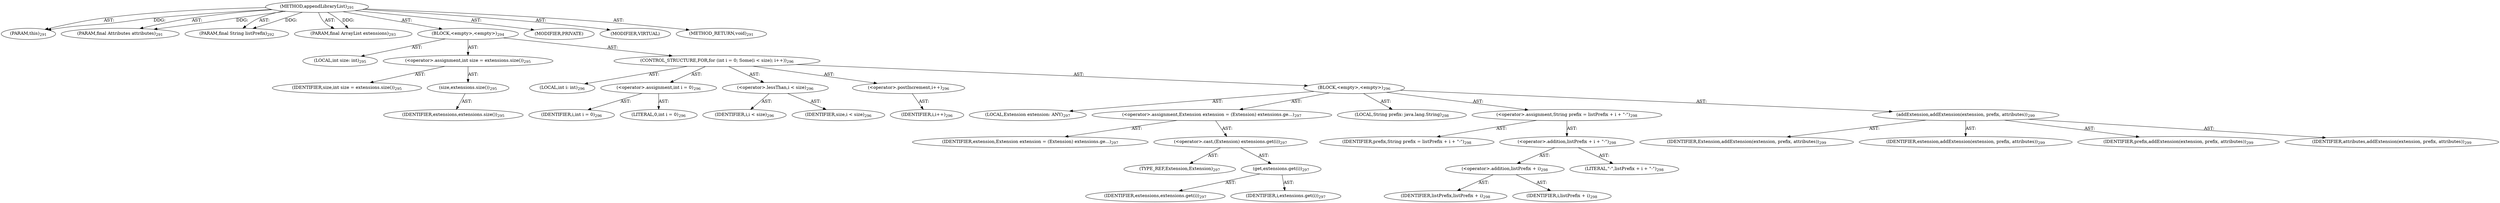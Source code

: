 digraph "appendLibraryList" {  
"111669149705" [label = <(METHOD,appendLibraryList)<SUB>291</SUB>> ]
"115964117009" [label = <(PARAM,this)<SUB>291</SUB>> ]
"115964117010" [label = <(PARAM,final Attributes attributes)<SUB>291</SUB>> ]
"115964117011" [label = <(PARAM,final String listPrefix)<SUB>292</SUB>> ]
"115964117012" [label = <(PARAM,final ArrayList extensions)<SUB>293</SUB>> ]
"25769803802" [label = <(BLOCK,&lt;empty&gt;,&lt;empty&gt;)<SUB>294</SUB>> ]
"94489280528" [label = <(LOCAL,int size: int)<SUB>295</SUB>> ]
"30064771176" [label = <(&lt;operator&gt;.assignment,int size = extensions.size())<SUB>295</SUB>> ]
"68719476833" [label = <(IDENTIFIER,size,int size = extensions.size())<SUB>295</SUB>> ]
"30064771177" [label = <(size,extensions.size())<SUB>295</SUB>> ]
"68719476834" [label = <(IDENTIFIER,extensions,extensions.size())<SUB>295</SUB>> ]
"47244640269" [label = <(CONTROL_STRUCTURE,FOR,for (int i = 0; Some(i &lt; size); i++))<SUB>296</SUB>> ]
"94489280529" [label = <(LOCAL,int i: int)<SUB>296</SUB>> ]
"30064771178" [label = <(&lt;operator&gt;.assignment,int i = 0)<SUB>296</SUB>> ]
"68719476835" [label = <(IDENTIFIER,i,int i = 0)<SUB>296</SUB>> ]
"90194313231" [label = <(LITERAL,0,int i = 0)<SUB>296</SUB>> ]
"30064771179" [label = <(&lt;operator&gt;.lessThan,i &lt; size)<SUB>296</SUB>> ]
"68719476836" [label = <(IDENTIFIER,i,i &lt; size)<SUB>296</SUB>> ]
"68719476837" [label = <(IDENTIFIER,size,i &lt; size)<SUB>296</SUB>> ]
"30064771180" [label = <(&lt;operator&gt;.postIncrement,i++)<SUB>296</SUB>> ]
"68719476838" [label = <(IDENTIFIER,i,i++)<SUB>296</SUB>> ]
"25769803803" [label = <(BLOCK,&lt;empty&gt;,&lt;empty&gt;)<SUB>296</SUB>> ]
"94489280530" [label = <(LOCAL,Extension extension: ANY)<SUB>297</SUB>> ]
"30064771181" [label = <(&lt;operator&gt;.assignment,Extension extension = (Extension) extensions.ge...)<SUB>297</SUB>> ]
"68719476839" [label = <(IDENTIFIER,extension,Extension extension = (Extension) extensions.ge...)<SUB>297</SUB>> ]
"30064771182" [label = <(&lt;operator&gt;.cast,(Extension) extensions.get(i))<SUB>297</SUB>> ]
"180388626435" [label = <(TYPE_REF,Extension,Extension)<SUB>297</SUB>> ]
"30064771183" [label = <(get,extensions.get(i))<SUB>297</SUB>> ]
"68719476840" [label = <(IDENTIFIER,extensions,extensions.get(i))<SUB>297</SUB>> ]
"68719476841" [label = <(IDENTIFIER,i,extensions.get(i))<SUB>297</SUB>> ]
"94489280531" [label = <(LOCAL,String prefix: java.lang.String)<SUB>298</SUB>> ]
"30064771184" [label = <(&lt;operator&gt;.assignment,String prefix = listPrefix + i + &quot;-&quot;)<SUB>298</SUB>> ]
"68719476842" [label = <(IDENTIFIER,prefix,String prefix = listPrefix + i + &quot;-&quot;)<SUB>298</SUB>> ]
"30064771185" [label = <(&lt;operator&gt;.addition,listPrefix + i + &quot;-&quot;)<SUB>298</SUB>> ]
"30064771186" [label = <(&lt;operator&gt;.addition,listPrefix + i)<SUB>298</SUB>> ]
"68719476843" [label = <(IDENTIFIER,listPrefix,listPrefix + i)<SUB>298</SUB>> ]
"68719476844" [label = <(IDENTIFIER,i,listPrefix + i)<SUB>298</SUB>> ]
"90194313232" [label = <(LITERAL,&quot;-&quot;,listPrefix + i + &quot;-&quot;)<SUB>298</SUB>> ]
"30064771187" [label = <(addExtension,addExtension(extension, prefix, attributes))<SUB>299</SUB>> ]
"68719476845" [label = <(IDENTIFIER,Extension,addExtension(extension, prefix, attributes))<SUB>299</SUB>> ]
"68719476846" [label = <(IDENTIFIER,extension,addExtension(extension, prefix, attributes))<SUB>299</SUB>> ]
"68719476847" [label = <(IDENTIFIER,prefix,addExtension(extension, prefix, attributes))<SUB>299</SUB>> ]
"68719476848" [label = <(IDENTIFIER,attributes,addExtension(extension, prefix, attributes))<SUB>299</SUB>> ]
"133143986203" [label = <(MODIFIER,PRIVATE)> ]
"133143986204" [label = <(MODIFIER,VIRTUAL)> ]
"128849018889" [label = <(METHOD_RETURN,void)<SUB>291</SUB>> ]
  "111669149705" -> "115964117009"  [ label = "AST: "] 
  "111669149705" -> "115964117010"  [ label = "AST: "] 
  "111669149705" -> "115964117011"  [ label = "AST: "] 
  "111669149705" -> "115964117012"  [ label = "AST: "] 
  "111669149705" -> "25769803802"  [ label = "AST: "] 
  "111669149705" -> "133143986203"  [ label = "AST: "] 
  "111669149705" -> "133143986204"  [ label = "AST: "] 
  "111669149705" -> "128849018889"  [ label = "AST: "] 
  "25769803802" -> "94489280528"  [ label = "AST: "] 
  "25769803802" -> "30064771176"  [ label = "AST: "] 
  "25769803802" -> "47244640269"  [ label = "AST: "] 
  "30064771176" -> "68719476833"  [ label = "AST: "] 
  "30064771176" -> "30064771177"  [ label = "AST: "] 
  "30064771177" -> "68719476834"  [ label = "AST: "] 
  "47244640269" -> "94489280529"  [ label = "AST: "] 
  "47244640269" -> "30064771178"  [ label = "AST: "] 
  "47244640269" -> "30064771179"  [ label = "AST: "] 
  "47244640269" -> "30064771180"  [ label = "AST: "] 
  "47244640269" -> "25769803803"  [ label = "AST: "] 
  "30064771178" -> "68719476835"  [ label = "AST: "] 
  "30064771178" -> "90194313231"  [ label = "AST: "] 
  "30064771179" -> "68719476836"  [ label = "AST: "] 
  "30064771179" -> "68719476837"  [ label = "AST: "] 
  "30064771180" -> "68719476838"  [ label = "AST: "] 
  "25769803803" -> "94489280530"  [ label = "AST: "] 
  "25769803803" -> "30064771181"  [ label = "AST: "] 
  "25769803803" -> "94489280531"  [ label = "AST: "] 
  "25769803803" -> "30064771184"  [ label = "AST: "] 
  "25769803803" -> "30064771187"  [ label = "AST: "] 
  "30064771181" -> "68719476839"  [ label = "AST: "] 
  "30064771181" -> "30064771182"  [ label = "AST: "] 
  "30064771182" -> "180388626435"  [ label = "AST: "] 
  "30064771182" -> "30064771183"  [ label = "AST: "] 
  "30064771183" -> "68719476840"  [ label = "AST: "] 
  "30064771183" -> "68719476841"  [ label = "AST: "] 
  "30064771184" -> "68719476842"  [ label = "AST: "] 
  "30064771184" -> "30064771185"  [ label = "AST: "] 
  "30064771185" -> "30064771186"  [ label = "AST: "] 
  "30064771185" -> "90194313232"  [ label = "AST: "] 
  "30064771186" -> "68719476843"  [ label = "AST: "] 
  "30064771186" -> "68719476844"  [ label = "AST: "] 
  "30064771187" -> "68719476845"  [ label = "AST: "] 
  "30064771187" -> "68719476846"  [ label = "AST: "] 
  "30064771187" -> "68719476847"  [ label = "AST: "] 
  "30064771187" -> "68719476848"  [ label = "AST: "] 
  "111669149705" -> "115964117009"  [ label = "DDG: "] 
  "111669149705" -> "115964117010"  [ label = "DDG: "] 
  "111669149705" -> "115964117011"  [ label = "DDG: "] 
  "111669149705" -> "115964117012"  [ label = "DDG: "] 
}
